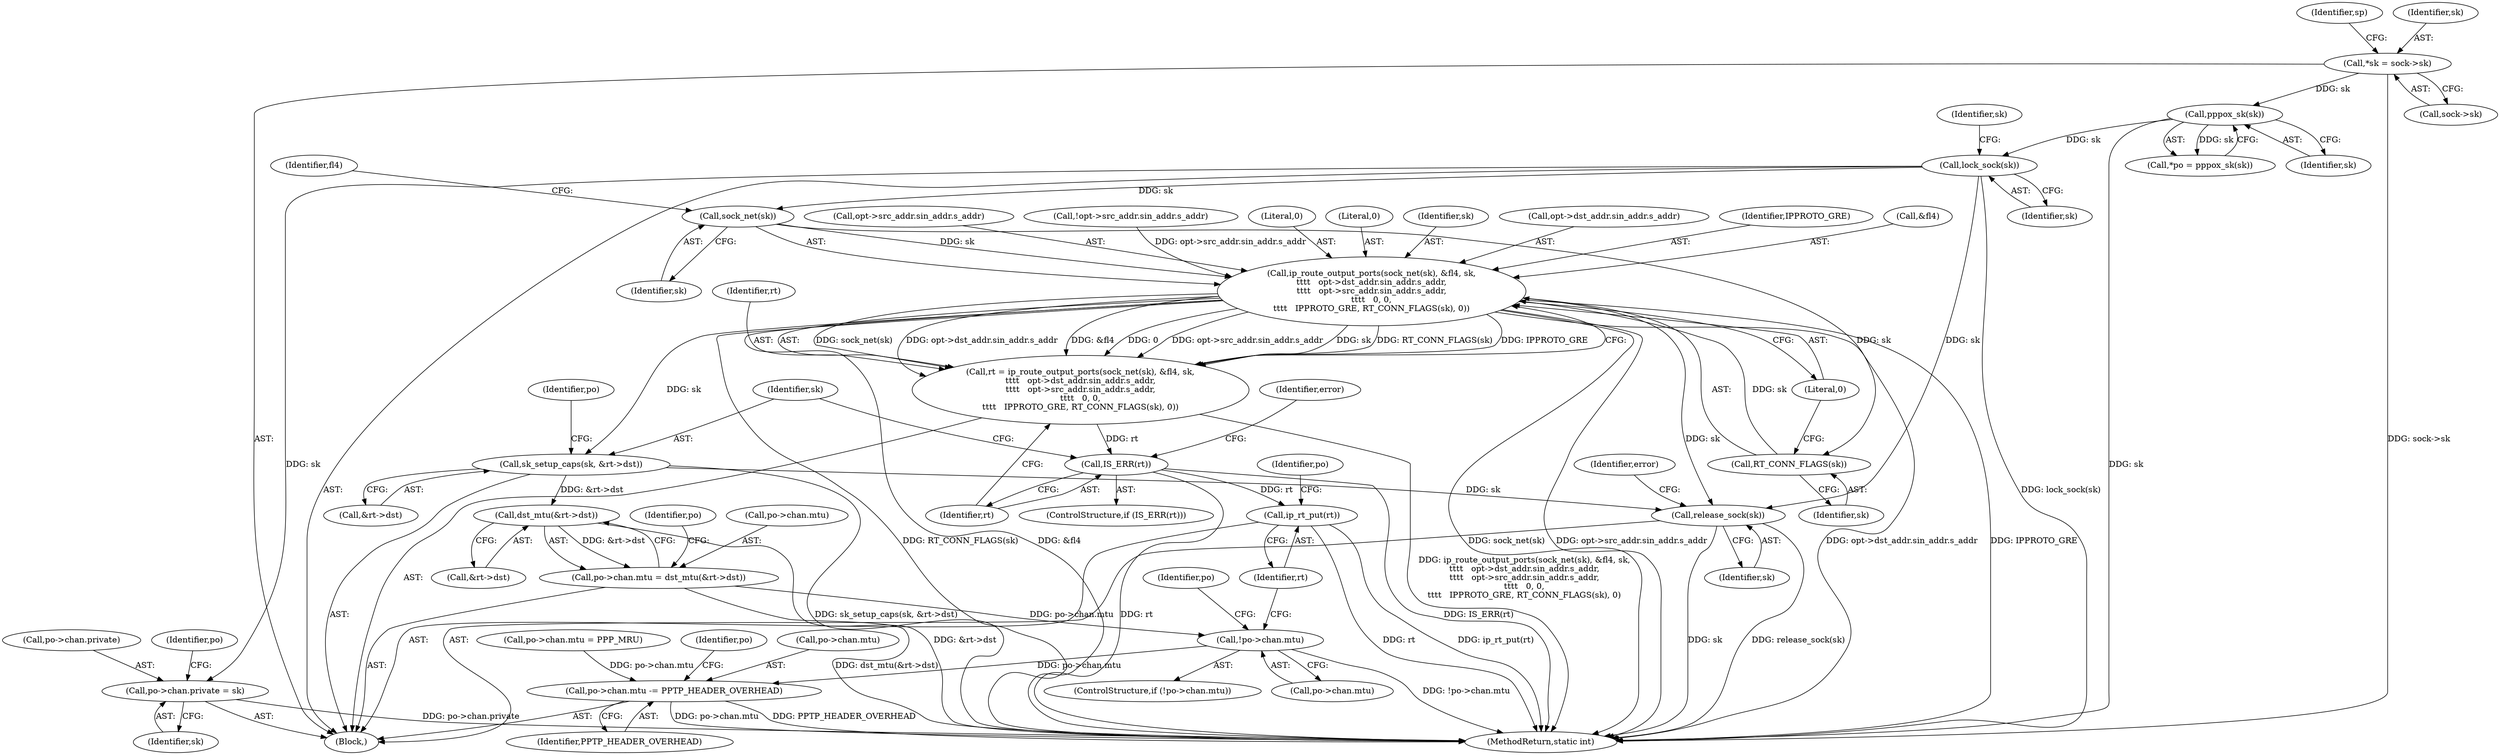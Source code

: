 digraph "0_linux_09ccfd238e5a0e670d8178cf50180ea81ae09ae1_0@pointer" {
"1000178" [label="(Call,lock_sock(sk))"];
"1000123" [label="(Call,pppox_sk(sk))"];
"1000109" [label="(Call,*sk = sock->sk)"];
"1000230" [label="(Call,po->chan.private = sk)"];
"1000248" [label="(Call,sock_net(sk))"];
"1000247" [label="(Call,ip_route_output_ports(sock_net(sk), &fl4, sk,\n\t\t\t\t   opt->dst_addr.sin_addr.s_addr,\n\t\t\t\t   opt->src_addr.sin_addr.s_addr,\n\t\t\t\t   0, 0,\n\t\t\t\t   IPPROTO_GRE, RT_CONN_FLAGS(sk), 0))"];
"1000245" [label="(Call,rt = ip_route_output_ports(sock_net(sk), &fl4, sk,\n\t\t\t\t   opt->dst_addr.sin_addr.s_addr,\n\t\t\t\t   opt->src_addr.sin_addr.s_addr,\n\t\t\t\t   0, 0,\n\t\t\t\t   IPPROTO_GRE, RT_CONN_FLAGS(sk), 0))"];
"1000274" [label="(Call,IS_ERR(rt))"];
"1000313" [label="(Call,ip_rt_put(rt))"];
"1000282" [label="(Call,sk_setup_caps(sk, &rt->dst))"];
"1000294" [label="(Call,dst_mtu(&rt->dst))"];
"1000288" [label="(Call,po->chan.mtu = dst_mtu(&rt->dst))"];
"1000300" [label="(Call,!po->chan.mtu)"];
"1000315" [label="(Call,po->chan.mtu -= PPTP_HEADER_OVERHEAD)"];
"1000361" [label="(Call,release_sock(sk))"];
"1000270" [label="(Call,RT_CONN_FLAGS(sk))"];
"1000283" [label="(Identifier,sk)"];
"1000361" [label="(Call,release_sock(sk))"];
"1000116" [label="(Identifier,sp)"];
"1000294" [label="(Call,dst_mtu(&rt->dst))"];
"1000288" [label="(Call,po->chan.mtu = dst_mtu(&rt->dst))"];
"1000124" [label="(Identifier,sk)"];
"1000299" [label="(ControlStructure,if (!po->chan.mtu))"];
"1000267" [label="(Literal,0)"];
"1000289" [label="(Call,po->chan.mtu)"];
"1000275" [label="(Identifier,rt)"];
"1000321" [label="(Identifier,PPTP_HEADER_OVERHEAD)"];
"1000291" [label="(Identifier,po)"];
"1000313" [label="(Call,ip_rt_put(rt))"];
"1000252" [label="(Identifier,sk)"];
"1000123" [label="(Call,pppox_sk(sk))"];
"1000309" [label="(Identifier,po)"];
"1000295" [label="(Call,&rt->dst)"];
"1000314" [label="(Identifier,rt)"];
"1000253" [label="(Call,opt->dst_addr.sin_addr.s_addr)"];
"1000247" [label="(Call,ip_route_output_ports(sock_net(sk), &fl4, sk,\n\t\t\t\t   opt->dst_addr.sin_addr.s_addr,\n\t\t\t\t   opt->src_addr.sin_addr.s_addr,\n\t\t\t\t   0, 0,\n\t\t\t\t   IPPROTO_GRE, RT_CONN_FLAGS(sk), 0))"];
"1000230" [label="(Call,po->chan.private = sk)"];
"1000251" [label="(Identifier,fl4)"];
"1000110" [label="(Identifier,sk)"];
"1000269" [label="(Identifier,IPPROTO_GRE)"];
"1000250" [label="(Call,&fl4)"];
"1000240" [label="(Identifier,po)"];
"1000272" [label="(Literal,0)"];
"1000315" [label="(Call,po->chan.mtu -= PPTP_HEADER_OVERHEAD)"];
"1000183" [label="(Identifier,sk)"];
"1000178" [label="(Call,lock_sock(sk))"];
"1000364" [label="(Identifier,error)"];
"1000248" [label="(Call,sock_net(sk))"];
"1000236" [label="(Identifier,sk)"];
"1000318" [label="(Identifier,po)"];
"1000249" [label="(Identifier,sk)"];
"1000107" [label="(Block,)"];
"1000301" [label="(Call,po->chan.mtu)"];
"1000121" [label="(Call,*po = pppox_sk(sk))"];
"1000273" [label="(ControlStructure,if (IS_ERR(rt)))"];
"1000111" [label="(Call,sock->sk)"];
"1000231" [label="(Call,po->chan.private)"];
"1000260" [label="(Call,opt->src_addr.sin_addr.s_addr)"];
"1000245" [label="(Call,rt = ip_route_output_ports(sock_net(sk), &fl4, sk,\n\t\t\t\t   opt->dst_addr.sin_addr.s_addr,\n\t\t\t\t   opt->src_addr.sin_addr.s_addr,\n\t\t\t\t   0, 0,\n\t\t\t\t   IPPROTO_GRE, RT_CONN_FLAGS(sk), 0))"];
"1000284" [label="(Call,&rt->dst)"];
"1000306" [label="(Call,po->chan.mtu = PPP_MRU)"];
"1000282" [label="(Call,sk_setup_caps(sk, &rt->dst))"];
"1000206" [label="(Call,!opt->src_addr.sin_addr.s_addr)"];
"1000362" [label="(Identifier,sk)"];
"1000271" [label="(Identifier,sk)"];
"1000300" [label="(Call,!po->chan.mtu)"];
"1000109" [label="(Call,*sk = sock->sk)"];
"1000303" [label="(Identifier,po)"];
"1000268" [label="(Literal,0)"];
"1000365" [label="(MethodReturn,static int)"];
"1000325" [label="(Identifier,po)"];
"1000278" [label="(Identifier,error)"];
"1000246" [label="(Identifier,rt)"];
"1000179" [label="(Identifier,sk)"];
"1000316" [label="(Call,po->chan.mtu)"];
"1000270" [label="(Call,RT_CONN_FLAGS(sk))"];
"1000274" [label="(Call,IS_ERR(rt))"];
"1000178" -> "1000107"  [label="AST: "];
"1000178" -> "1000179"  [label="CFG: "];
"1000179" -> "1000178"  [label="AST: "];
"1000183" -> "1000178"  [label="CFG: "];
"1000178" -> "1000365"  [label="DDG: lock_sock(sk)"];
"1000123" -> "1000178"  [label="DDG: sk"];
"1000178" -> "1000230"  [label="DDG: sk"];
"1000178" -> "1000248"  [label="DDG: sk"];
"1000178" -> "1000361"  [label="DDG: sk"];
"1000123" -> "1000121"  [label="AST: "];
"1000123" -> "1000124"  [label="CFG: "];
"1000124" -> "1000123"  [label="AST: "];
"1000121" -> "1000123"  [label="CFG: "];
"1000123" -> "1000365"  [label="DDG: sk"];
"1000123" -> "1000121"  [label="DDG: sk"];
"1000109" -> "1000123"  [label="DDG: sk"];
"1000109" -> "1000107"  [label="AST: "];
"1000109" -> "1000111"  [label="CFG: "];
"1000110" -> "1000109"  [label="AST: "];
"1000111" -> "1000109"  [label="AST: "];
"1000116" -> "1000109"  [label="CFG: "];
"1000109" -> "1000365"  [label="DDG: sock->sk"];
"1000230" -> "1000107"  [label="AST: "];
"1000230" -> "1000236"  [label="CFG: "];
"1000231" -> "1000230"  [label="AST: "];
"1000236" -> "1000230"  [label="AST: "];
"1000240" -> "1000230"  [label="CFG: "];
"1000230" -> "1000365"  [label="DDG: po->chan.private"];
"1000248" -> "1000247"  [label="AST: "];
"1000248" -> "1000249"  [label="CFG: "];
"1000249" -> "1000248"  [label="AST: "];
"1000251" -> "1000248"  [label="CFG: "];
"1000248" -> "1000247"  [label="DDG: sk"];
"1000248" -> "1000270"  [label="DDG: sk"];
"1000247" -> "1000245"  [label="AST: "];
"1000247" -> "1000272"  [label="CFG: "];
"1000250" -> "1000247"  [label="AST: "];
"1000252" -> "1000247"  [label="AST: "];
"1000253" -> "1000247"  [label="AST: "];
"1000260" -> "1000247"  [label="AST: "];
"1000267" -> "1000247"  [label="AST: "];
"1000268" -> "1000247"  [label="AST: "];
"1000269" -> "1000247"  [label="AST: "];
"1000270" -> "1000247"  [label="AST: "];
"1000272" -> "1000247"  [label="AST: "];
"1000245" -> "1000247"  [label="CFG: "];
"1000247" -> "1000365"  [label="DDG: sock_net(sk)"];
"1000247" -> "1000365"  [label="DDG: opt->src_addr.sin_addr.s_addr"];
"1000247" -> "1000365"  [label="DDG: opt->dst_addr.sin_addr.s_addr"];
"1000247" -> "1000365"  [label="DDG: IPPROTO_GRE"];
"1000247" -> "1000365"  [label="DDG: RT_CONN_FLAGS(sk)"];
"1000247" -> "1000365"  [label="DDG: &fl4"];
"1000247" -> "1000245"  [label="DDG: sock_net(sk)"];
"1000247" -> "1000245"  [label="DDG: opt->dst_addr.sin_addr.s_addr"];
"1000247" -> "1000245"  [label="DDG: &fl4"];
"1000247" -> "1000245"  [label="DDG: 0"];
"1000247" -> "1000245"  [label="DDG: opt->src_addr.sin_addr.s_addr"];
"1000247" -> "1000245"  [label="DDG: sk"];
"1000247" -> "1000245"  [label="DDG: RT_CONN_FLAGS(sk)"];
"1000247" -> "1000245"  [label="DDG: IPPROTO_GRE"];
"1000270" -> "1000247"  [label="DDG: sk"];
"1000206" -> "1000247"  [label="DDG: opt->src_addr.sin_addr.s_addr"];
"1000247" -> "1000282"  [label="DDG: sk"];
"1000247" -> "1000361"  [label="DDG: sk"];
"1000245" -> "1000107"  [label="AST: "];
"1000246" -> "1000245"  [label="AST: "];
"1000275" -> "1000245"  [label="CFG: "];
"1000245" -> "1000365"  [label="DDG: ip_route_output_ports(sock_net(sk), &fl4, sk,\n\t\t\t\t   opt->dst_addr.sin_addr.s_addr,\n\t\t\t\t   opt->src_addr.sin_addr.s_addr,\n\t\t\t\t   0, 0,\n\t\t\t\t   IPPROTO_GRE, RT_CONN_FLAGS(sk), 0)"];
"1000245" -> "1000274"  [label="DDG: rt"];
"1000274" -> "1000273"  [label="AST: "];
"1000274" -> "1000275"  [label="CFG: "];
"1000275" -> "1000274"  [label="AST: "];
"1000278" -> "1000274"  [label="CFG: "];
"1000283" -> "1000274"  [label="CFG: "];
"1000274" -> "1000365"  [label="DDG: rt"];
"1000274" -> "1000365"  [label="DDG: IS_ERR(rt)"];
"1000274" -> "1000313"  [label="DDG: rt"];
"1000313" -> "1000107"  [label="AST: "];
"1000313" -> "1000314"  [label="CFG: "];
"1000314" -> "1000313"  [label="AST: "];
"1000318" -> "1000313"  [label="CFG: "];
"1000313" -> "1000365"  [label="DDG: ip_rt_put(rt)"];
"1000313" -> "1000365"  [label="DDG: rt"];
"1000282" -> "1000107"  [label="AST: "];
"1000282" -> "1000284"  [label="CFG: "];
"1000283" -> "1000282"  [label="AST: "];
"1000284" -> "1000282"  [label="AST: "];
"1000291" -> "1000282"  [label="CFG: "];
"1000282" -> "1000365"  [label="DDG: sk_setup_caps(sk, &rt->dst)"];
"1000282" -> "1000294"  [label="DDG: &rt->dst"];
"1000282" -> "1000361"  [label="DDG: sk"];
"1000294" -> "1000288"  [label="AST: "];
"1000294" -> "1000295"  [label="CFG: "];
"1000295" -> "1000294"  [label="AST: "];
"1000288" -> "1000294"  [label="CFG: "];
"1000294" -> "1000365"  [label="DDG: &rt->dst"];
"1000294" -> "1000288"  [label="DDG: &rt->dst"];
"1000288" -> "1000107"  [label="AST: "];
"1000289" -> "1000288"  [label="AST: "];
"1000303" -> "1000288"  [label="CFG: "];
"1000288" -> "1000365"  [label="DDG: dst_mtu(&rt->dst)"];
"1000288" -> "1000300"  [label="DDG: po->chan.mtu"];
"1000300" -> "1000299"  [label="AST: "];
"1000300" -> "1000301"  [label="CFG: "];
"1000301" -> "1000300"  [label="AST: "];
"1000309" -> "1000300"  [label="CFG: "];
"1000314" -> "1000300"  [label="CFG: "];
"1000300" -> "1000365"  [label="DDG: !po->chan.mtu"];
"1000300" -> "1000315"  [label="DDG: po->chan.mtu"];
"1000315" -> "1000107"  [label="AST: "];
"1000315" -> "1000321"  [label="CFG: "];
"1000316" -> "1000315"  [label="AST: "];
"1000321" -> "1000315"  [label="AST: "];
"1000325" -> "1000315"  [label="CFG: "];
"1000315" -> "1000365"  [label="DDG: po->chan.mtu"];
"1000315" -> "1000365"  [label="DDG: PPTP_HEADER_OVERHEAD"];
"1000306" -> "1000315"  [label="DDG: po->chan.mtu"];
"1000361" -> "1000107"  [label="AST: "];
"1000361" -> "1000362"  [label="CFG: "];
"1000362" -> "1000361"  [label="AST: "];
"1000364" -> "1000361"  [label="CFG: "];
"1000361" -> "1000365"  [label="DDG: release_sock(sk)"];
"1000361" -> "1000365"  [label="DDG: sk"];
"1000270" -> "1000271"  [label="CFG: "];
"1000271" -> "1000270"  [label="AST: "];
"1000272" -> "1000270"  [label="CFG: "];
}
